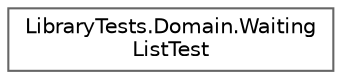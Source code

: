 digraph "Graphical Class Hierarchy"
{
 // INTERACTIVE_SVG=YES
 // LATEX_PDF_SIZE
  bgcolor="transparent";
  edge [fontname=Helvetica,fontsize=10,labelfontname=Helvetica,labelfontsize=10];
  node [fontname=Helvetica,fontsize=10,shape=box,height=0.2,width=0.4];
  rankdir="LR";
  Node0 [id="Node000000",label="LibraryTests.Domain.Waiting\lListTest",height=0.2,width=0.4,color="grey40", fillcolor="white", style="filled",URL="$classLibraryTests_1_1Domain_1_1WaitingListTest.html",tooltip=" "];
}

